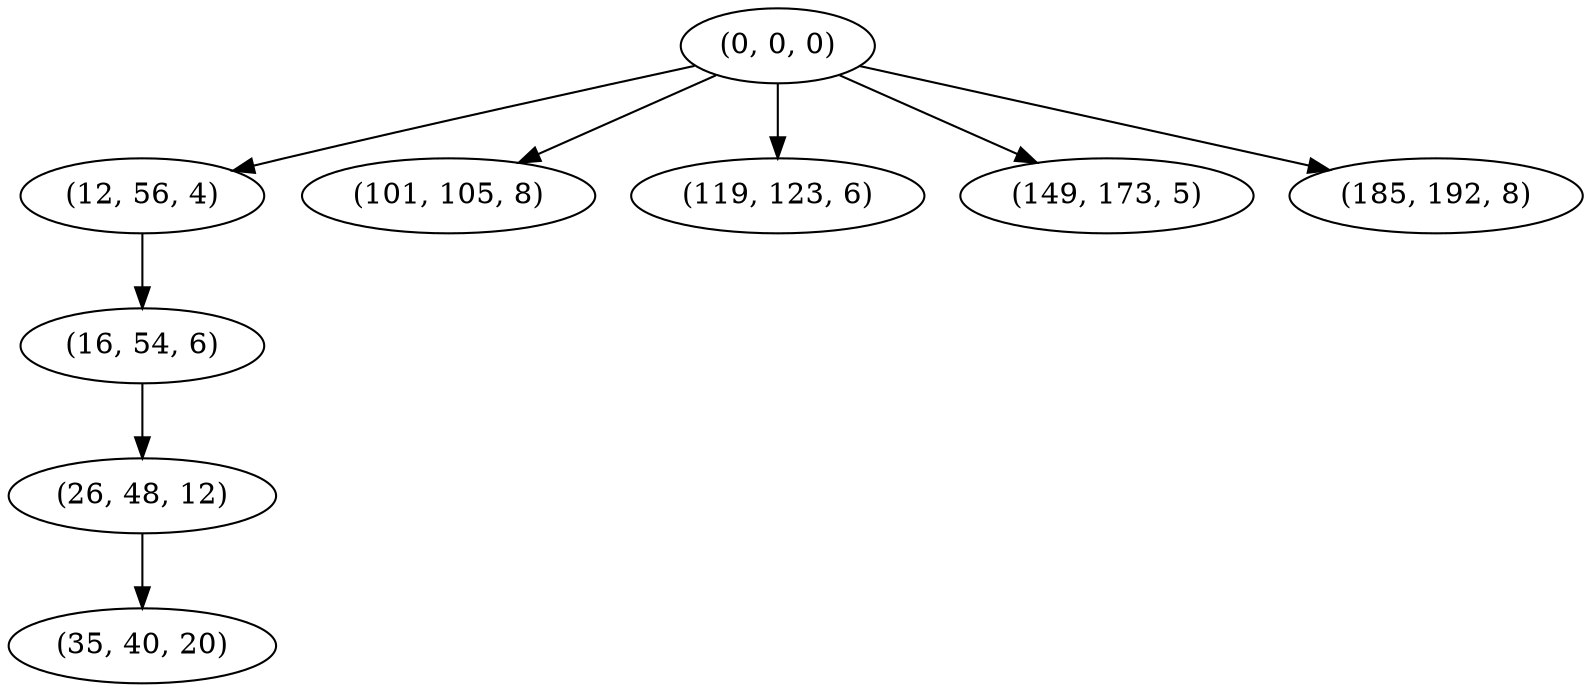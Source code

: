 digraph tree {
    "(0, 0, 0)";
    "(12, 56, 4)";
    "(16, 54, 6)";
    "(26, 48, 12)";
    "(35, 40, 20)";
    "(101, 105, 8)";
    "(119, 123, 6)";
    "(149, 173, 5)";
    "(185, 192, 8)";
    "(0, 0, 0)" -> "(12, 56, 4)";
    "(0, 0, 0)" -> "(101, 105, 8)";
    "(0, 0, 0)" -> "(119, 123, 6)";
    "(0, 0, 0)" -> "(149, 173, 5)";
    "(0, 0, 0)" -> "(185, 192, 8)";
    "(12, 56, 4)" -> "(16, 54, 6)";
    "(16, 54, 6)" -> "(26, 48, 12)";
    "(26, 48, 12)" -> "(35, 40, 20)";
}
